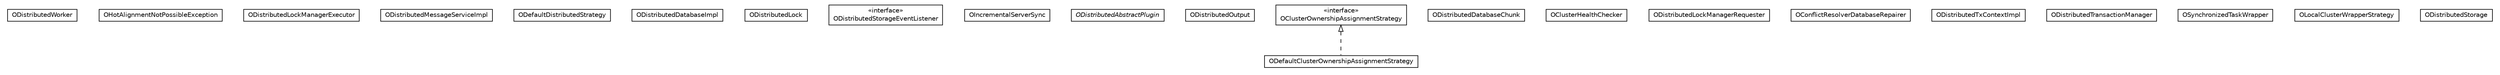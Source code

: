 #!/usr/local/bin/dot
#
# Class diagram 
# Generated by UMLGraph version R5_6-24-gf6e263 (http://www.umlgraph.org/)
#

digraph G {
	edge [fontname="Helvetica",fontsize=10,labelfontname="Helvetica",labelfontsize=10];
	node [fontname="Helvetica",fontsize=10,shape=plaintext];
	nodesep=0.25;
	ranksep=0.5;
	// com.orientechnologies.orient.server.distributed.impl.ODistributedWorker
	c398078 [label=<<table title="com.orientechnologies.orient.server.distributed.impl.ODistributedWorker" border="0" cellborder="1" cellspacing="0" cellpadding="2" port="p" href="./ODistributedWorker.html">
		<tr><td><table border="0" cellspacing="0" cellpadding="1">
<tr><td align="center" balign="center"> ODistributedWorker </td></tr>
		</table></td></tr>
		</table>>, URL="./ODistributedWorker.html", fontname="Helvetica", fontcolor="black", fontsize=10.0];
	// com.orientechnologies.orient.server.distributed.impl.OHotAlignmentNotPossibleException
	c398079 [label=<<table title="com.orientechnologies.orient.server.distributed.impl.OHotAlignmentNotPossibleException" border="0" cellborder="1" cellspacing="0" cellpadding="2" port="p" href="./OHotAlignmentNotPossibleException.html">
		<tr><td><table border="0" cellspacing="0" cellpadding="1">
<tr><td align="center" balign="center"> OHotAlignmentNotPossibleException </td></tr>
		</table></td></tr>
		</table>>, URL="./OHotAlignmentNotPossibleException.html", fontname="Helvetica", fontcolor="black", fontsize=10.0];
	// com.orientechnologies.orient.server.distributed.impl.ODistributedLockManagerExecutor
	c398080 [label=<<table title="com.orientechnologies.orient.server.distributed.impl.ODistributedLockManagerExecutor" border="0" cellborder="1" cellspacing="0" cellpadding="2" port="p" href="./ODistributedLockManagerExecutor.html">
		<tr><td><table border="0" cellspacing="0" cellpadding="1">
<tr><td align="center" balign="center"> ODistributedLockManagerExecutor </td></tr>
		</table></td></tr>
		</table>>, URL="./ODistributedLockManagerExecutor.html", fontname="Helvetica", fontcolor="black", fontsize=10.0];
	// com.orientechnologies.orient.server.distributed.impl.ODistributedMessageServiceImpl
	c398081 [label=<<table title="com.orientechnologies.orient.server.distributed.impl.ODistributedMessageServiceImpl" border="0" cellborder="1" cellspacing="0" cellpadding="2" port="p" href="./ODistributedMessageServiceImpl.html">
		<tr><td><table border="0" cellspacing="0" cellpadding="1">
<tr><td align="center" balign="center"> ODistributedMessageServiceImpl </td></tr>
		</table></td></tr>
		</table>>, URL="./ODistributedMessageServiceImpl.html", fontname="Helvetica", fontcolor="black", fontsize=10.0];
	// com.orientechnologies.orient.server.distributed.impl.ODefaultDistributedStrategy
	c398082 [label=<<table title="com.orientechnologies.orient.server.distributed.impl.ODefaultDistributedStrategy" border="0" cellborder="1" cellspacing="0" cellpadding="2" port="p" href="./ODefaultDistributedStrategy.html">
		<tr><td><table border="0" cellspacing="0" cellpadding="1">
<tr><td align="center" balign="center"> ODefaultDistributedStrategy </td></tr>
		</table></td></tr>
		</table>>, URL="./ODefaultDistributedStrategy.html", fontname="Helvetica", fontcolor="black", fontsize=10.0];
	// com.orientechnologies.orient.server.distributed.impl.ODistributedDatabaseImpl
	c398083 [label=<<table title="com.orientechnologies.orient.server.distributed.impl.ODistributedDatabaseImpl" border="0" cellborder="1" cellspacing="0" cellpadding="2" port="p" href="./ODistributedDatabaseImpl.html">
		<tr><td><table border="0" cellspacing="0" cellpadding="1">
<tr><td align="center" balign="center"> ODistributedDatabaseImpl </td></tr>
		</table></td></tr>
		</table>>, URL="./ODistributedDatabaseImpl.html", fontname="Helvetica", fontcolor="black", fontsize=10.0];
	// com.orientechnologies.orient.server.distributed.impl.ODistributedDatabaseImpl.ODistributedLock
	c398084 [label=<<table title="com.orientechnologies.orient.server.distributed.impl.ODistributedDatabaseImpl.ODistributedLock" border="0" cellborder="1" cellspacing="0" cellpadding="2" port="p" href="./ODistributedDatabaseImpl.ODistributedLock.html">
		<tr><td><table border="0" cellspacing="0" cellpadding="1">
<tr><td align="center" balign="center"> ODistributedLock </td></tr>
		</table></td></tr>
		</table>>, URL="./ODistributedDatabaseImpl.ODistributedLock.html", fontname="Helvetica", fontcolor="black", fontsize=10.0];
	// com.orientechnologies.orient.server.distributed.impl.ODistributedStorageEventListener
	c398085 [label=<<table title="com.orientechnologies.orient.server.distributed.impl.ODistributedStorageEventListener" border="0" cellborder="1" cellspacing="0" cellpadding="2" port="p" href="./ODistributedStorageEventListener.html">
		<tr><td><table border="0" cellspacing="0" cellpadding="1">
<tr><td align="center" balign="center"> &#171;interface&#187; </td></tr>
<tr><td align="center" balign="center"> ODistributedStorageEventListener </td></tr>
		</table></td></tr>
		</table>>, URL="./ODistributedStorageEventListener.html", fontname="Helvetica", fontcolor="black", fontsize=10.0];
	// com.orientechnologies.orient.server.distributed.impl.OIncrementalServerSync
	c398086 [label=<<table title="com.orientechnologies.orient.server.distributed.impl.OIncrementalServerSync" border="0" cellborder="1" cellspacing="0" cellpadding="2" port="p" href="./OIncrementalServerSync.html">
		<tr><td><table border="0" cellspacing="0" cellpadding="1">
<tr><td align="center" balign="center"> OIncrementalServerSync </td></tr>
		</table></td></tr>
		</table>>, URL="./OIncrementalServerSync.html", fontname="Helvetica", fontcolor="black", fontsize=10.0];
	// com.orientechnologies.orient.server.distributed.impl.ODistributedAbstractPlugin
	c398087 [label=<<table title="com.orientechnologies.orient.server.distributed.impl.ODistributedAbstractPlugin" border="0" cellborder="1" cellspacing="0" cellpadding="2" port="p" href="./ODistributedAbstractPlugin.html">
		<tr><td><table border="0" cellspacing="0" cellpadding="1">
<tr><td align="center" balign="center"><font face="Helvetica-Oblique"> ODistributedAbstractPlugin </font></td></tr>
		</table></td></tr>
		</table>>, URL="./ODistributedAbstractPlugin.html", fontname="Helvetica", fontcolor="black", fontsize=10.0];
	// com.orientechnologies.orient.server.distributed.impl.ODistributedOutput
	c398088 [label=<<table title="com.orientechnologies.orient.server.distributed.impl.ODistributedOutput" border="0" cellborder="1" cellspacing="0" cellpadding="2" port="p" href="./ODistributedOutput.html">
		<tr><td><table border="0" cellspacing="0" cellpadding="1">
<tr><td align="center" balign="center"> ODistributedOutput </td></tr>
		</table></td></tr>
		</table>>, URL="./ODistributedOutput.html", fontname="Helvetica", fontcolor="black", fontsize=10.0];
	// com.orientechnologies.orient.server.distributed.impl.ODefaultClusterOwnershipAssignmentStrategy
	c398089 [label=<<table title="com.orientechnologies.orient.server.distributed.impl.ODefaultClusterOwnershipAssignmentStrategy" border="0" cellborder="1" cellspacing="0" cellpadding="2" port="p" href="./ODefaultClusterOwnershipAssignmentStrategy.html">
		<tr><td><table border="0" cellspacing="0" cellpadding="1">
<tr><td align="center" balign="center"> ODefaultClusterOwnershipAssignmentStrategy </td></tr>
		</table></td></tr>
		</table>>, URL="./ODefaultClusterOwnershipAssignmentStrategy.html", fontname="Helvetica", fontcolor="black", fontsize=10.0];
	// com.orientechnologies.orient.server.distributed.impl.ODistributedDatabaseChunk
	c398090 [label=<<table title="com.orientechnologies.orient.server.distributed.impl.ODistributedDatabaseChunk" border="0" cellborder="1" cellspacing="0" cellpadding="2" port="p" href="./ODistributedDatabaseChunk.html">
		<tr><td><table border="0" cellspacing="0" cellpadding="1">
<tr><td align="center" balign="center"> ODistributedDatabaseChunk </td></tr>
		</table></td></tr>
		</table>>, URL="./ODistributedDatabaseChunk.html", fontname="Helvetica", fontcolor="black", fontsize=10.0];
	// com.orientechnologies.orient.server.distributed.impl.OClusterHealthChecker
	c398091 [label=<<table title="com.orientechnologies.orient.server.distributed.impl.OClusterHealthChecker" border="0" cellborder="1" cellspacing="0" cellpadding="2" port="p" href="./OClusterHealthChecker.html">
		<tr><td><table border="0" cellspacing="0" cellpadding="1">
<tr><td align="center" balign="center"> OClusterHealthChecker </td></tr>
		</table></td></tr>
		</table>>, URL="./OClusterHealthChecker.html", fontname="Helvetica", fontcolor="black", fontsize=10.0];
	// com.orientechnologies.orient.server.distributed.impl.ODistributedLockManagerRequester
	c398092 [label=<<table title="com.orientechnologies.orient.server.distributed.impl.ODistributedLockManagerRequester" border="0" cellborder="1" cellspacing="0" cellpadding="2" port="p" href="./ODistributedLockManagerRequester.html">
		<tr><td><table border="0" cellspacing="0" cellpadding="1">
<tr><td align="center" balign="center"> ODistributedLockManagerRequester </td></tr>
		</table></td></tr>
		</table>>, URL="./ODistributedLockManagerRequester.html", fontname="Helvetica", fontcolor="black", fontsize=10.0];
	// com.orientechnologies.orient.server.distributed.impl.OConflictResolverDatabaseRepairer
	c398093 [label=<<table title="com.orientechnologies.orient.server.distributed.impl.OConflictResolverDatabaseRepairer" border="0" cellborder="1" cellspacing="0" cellpadding="2" port="p" href="./OConflictResolverDatabaseRepairer.html">
		<tr><td><table border="0" cellspacing="0" cellpadding="1">
<tr><td align="center" balign="center"> OConflictResolverDatabaseRepairer </td></tr>
		</table></td></tr>
		</table>>, URL="./OConflictResolverDatabaseRepairer.html", fontname="Helvetica", fontcolor="black", fontsize=10.0];
	// com.orientechnologies.orient.server.distributed.impl.ODistributedTxContextImpl
	c398094 [label=<<table title="com.orientechnologies.orient.server.distributed.impl.ODistributedTxContextImpl" border="0" cellborder="1" cellspacing="0" cellpadding="2" port="p" href="./ODistributedTxContextImpl.html">
		<tr><td><table border="0" cellspacing="0" cellpadding="1">
<tr><td align="center" balign="center"> ODistributedTxContextImpl </td></tr>
		</table></td></tr>
		</table>>, URL="./ODistributedTxContextImpl.html", fontname="Helvetica", fontcolor="black", fontsize=10.0];
	// com.orientechnologies.orient.server.distributed.impl.ODistributedTransactionManager
	c398095 [label=<<table title="com.orientechnologies.orient.server.distributed.impl.ODistributedTransactionManager" border="0" cellborder="1" cellspacing="0" cellpadding="2" port="p" href="./ODistributedTransactionManager.html">
		<tr><td><table border="0" cellspacing="0" cellpadding="1">
<tr><td align="center" balign="center"> ODistributedTransactionManager </td></tr>
		</table></td></tr>
		</table>>, URL="./ODistributedTransactionManager.html", fontname="Helvetica", fontcolor="black", fontsize=10.0];
	// com.orientechnologies.orient.server.distributed.impl.OSynchronizedTaskWrapper
	c398096 [label=<<table title="com.orientechnologies.orient.server.distributed.impl.OSynchronizedTaskWrapper" border="0" cellborder="1" cellspacing="0" cellpadding="2" port="p" href="./OSynchronizedTaskWrapper.html">
		<tr><td><table border="0" cellspacing="0" cellpadding="1">
<tr><td align="center" balign="center"> OSynchronizedTaskWrapper </td></tr>
		</table></td></tr>
		</table>>, URL="./OSynchronizedTaskWrapper.html", fontname="Helvetica", fontcolor="black", fontsize=10.0];
	// com.orientechnologies.orient.server.distributed.impl.OClusterOwnershipAssignmentStrategy
	c398097 [label=<<table title="com.orientechnologies.orient.server.distributed.impl.OClusterOwnershipAssignmentStrategy" border="0" cellborder="1" cellspacing="0" cellpadding="2" port="p" href="./OClusterOwnershipAssignmentStrategy.html">
		<tr><td><table border="0" cellspacing="0" cellpadding="1">
<tr><td align="center" balign="center"> &#171;interface&#187; </td></tr>
<tr><td align="center" balign="center"> OClusterOwnershipAssignmentStrategy </td></tr>
		</table></td></tr>
		</table>>, URL="./OClusterOwnershipAssignmentStrategy.html", fontname="Helvetica", fontcolor="black", fontsize=10.0];
	// com.orientechnologies.orient.server.distributed.impl.OLocalClusterWrapperStrategy
	c398098 [label=<<table title="com.orientechnologies.orient.server.distributed.impl.OLocalClusterWrapperStrategy" border="0" cellborder="1" cellspacing="0" cellpadding="2" port="p" href="./OLocalClusterWrapperStrategy.html">
		<tr><td><table border="0" cellspacing="0" cellpadding="1">
<tr><td align="center" balign="center"> OLocalClusterWrapperStrategy </td></tr>
		</table></td></tr>
		</table>>, URL="./OLocalClusterWrapperStrategy.html", fontname="Helvetica", fontcolor="black", fontsize=10.0];
	// com.orientechnologies.orient.server.distributed.impl.ODistributedStorage
	c398099 [label=<<table title="com.orientechnologies.orient.server.distributed.impl.ODistributedStorage" border="0" cellborder="1" cellspacing="0" cellpadding="2" port="p" href="./ODistributedStorage.html">
		<tr><td><table border="0" cellspacing="0" cellpadding="1">
<tr><td align="center" balign="center"> ODistributedStorage </td></tr>
		</table></td></tr>
		</table>>, URL="./ODistributedStorage.html", fontname="Helvetica", fontcolor="black", fontsize=10.0];
	//com.orientechnologies.orient.server.distributed.impl.ODefaultClusterOwnershipAssignmentStrategy implements com.orientechnologies.orient.server.distributed.impl.OClusterOwnershipAssignmentStrategy
	c398097:p -> c398089:p [dir=back,arrowtail=empty,style=dashed];
}

